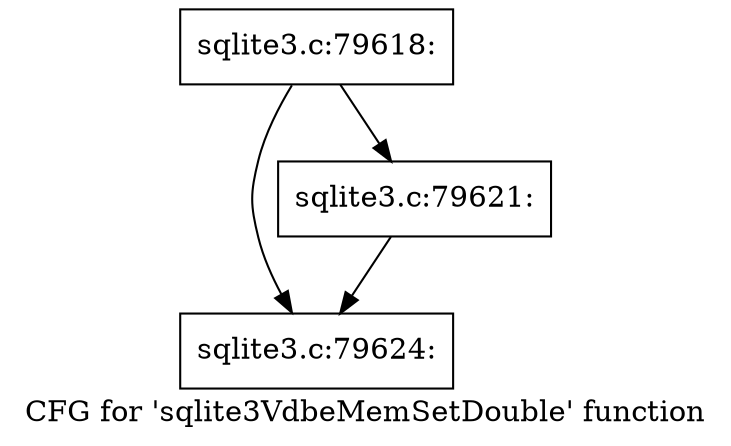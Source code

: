 digraph "CFG for 'sqlite3VdbeMemSetDouble' function" {
	label="CFG for 'sqlite3VdbeMemSetDouble' function";

	Node0x55c0f7b36420 [shape=record,label="{sqlite3.c:79618:}"];
	Node0x55c0f7b36420 -> Node0x55c0f7b3b930;
	Node0x55c0f7b36420 -> Node0x55c0f7b3b820;
	Node0x55c0f7b3b820 [shape=record,label="{sqlite3.c:79621:}"];
	Node0x55c0f7b3b820 -> Node0x55c0f7b3b930;
	Node0x55c0f7b3b930 [shape=record,label="{sqlite3.c:79624:}"];
}
